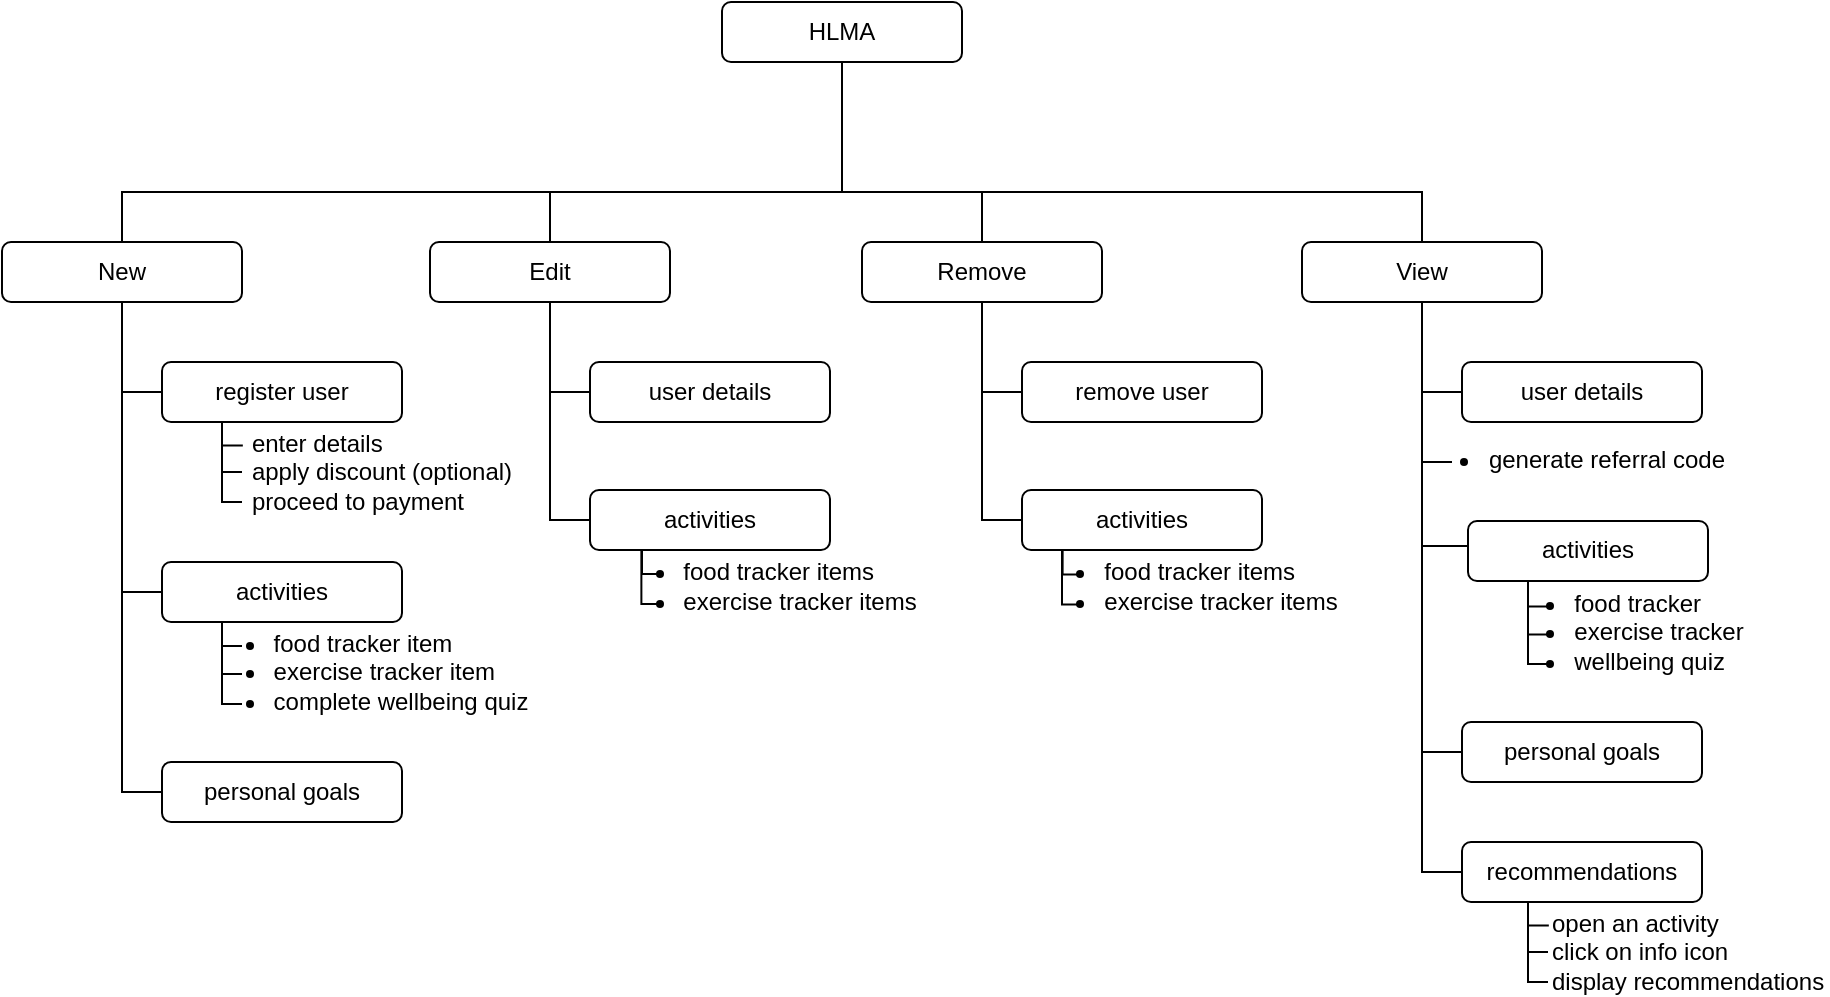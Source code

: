 <mxfile version="20.4.2" type="github">
  <diagram id="dJ-ZJHIauLftcZxrPgYS" name="Page-1">
    <mxGraphModel dx="1185" dy="628" grid="0" gridSize="10" guides="1" tooltips="1" connect="1" arrows="1" fold="1" page="0" pageScale="1" pageWidth="827" pageHeight="1169" math="0" shadow="0">
      <root>
        <mxCell id="0" />
        <mxCell id="1" parent="0" />
        <mxCell id="zJoKeCBBQLFJ8sPPTKAs-1" value="HLMA" style="rounded=1;whiteSpace=wrap;html=1;" vertex="1" parent="1">
          <mxGeometry x="360" y="100" width="120" height="30" as="geometry" />
        </mxCell>
        <mxCell id="zJoKeCBBQLFJ8sPPTKAs-17" style="edgeStyle=orthogonalEdgeStyle;rounded=0;orthogonalLoop=1;jettySize=auto;html=1;entryX=0;entryY=0.5;entryDx=0;entryDy=0;endArrow=none;endFill=0;" edge="1" parent="1" source="zJoKeCBBQLFJ8sPPTKAs-2" target="zJoKeCBBQLFJ8sPPTKAs-16">
          <mxGeometry relative="1" as="geometry" />
        </mxCell>
        <mxCell id="zJoKeCBBQLFJ8sPPTKAs-2" value="New" style="rounded=1;whiteSpace=wrap;html=1;" vertex="1" parent="1">
          <mxGeometry y="220" width="120" height="30" as="geometry" />
        </mxCell>
        <mxCell id="zJoKeCBBQLFJ8sPPTKAs-11" value="" style="edgeStyle=orthogonalEdgeStyle;rounded=0;orthogonalLoop=1;jettySize=auto;html=1;endArrow=none;endFill=0;entryX=0;entryY=0.5;entryDx=0;entryDy=0;" edge="1" parent="1" source="zJoKeCBBQLFJ8sPPTKAs-4" target="zJoKeCBBQLFJ8sPPTKAs-10">
          <mxGeometry relative="1" as="geometry" />
        </mxCell>
        <mxCell id="zJoKeCBBQLFJ8sPPTKAs-12" style="edgeStyle=orthogonalEdgeStyle;rounded=0;orthogonalLoop=1;jettySize=auto;html=1;exitX=0.5;exitY=0;exitDx=0;exitDy=0;entryX=0.5;entryY=1;entryDx=0;entryDy=0;endArrow=none;endFill=0;" edge="1" parent="1" source="zJoKeCBBQLFJ8sPPTKAs-4" target="zJoKeCBBQLFJ8sPPTKAs-1">
          <mxGeometry relative="1" as="geometry">
            <mxPoint x="310" y="215" as="sourcePoint" />
            <mxPoint x="414" y="125" as="targetPoint" />
            <Array as="points">
              <mxPoint x="274" y="195" />
              <mxPoint x="420" y="195" />
            </Array>
          </mxGeometry>
        </mxCell>
        <mxCell id="zJoKeCBBQLFJ8sPPTKAs-4" value="Edit" style="rounded=1;whiteSpace=wrap;html=1;" vertex="1" parent="1">
          <mxGeometry x="214" y="220" width="120" height="30" as="geometry" />
        </mxCell>
        <mxCell id="zJoKeCBBQLFJ8sPPTKAs-5" value="" style="edgeStyle=orthogonalEdgeStyle;rounded=0;orthogonalLoop=1;jettySize=auto;html=1;endArrow=none;endFill=0;entryX=0.5;entryY=1;entryDx=0;entryDy=0;" edge="1" parent="1" source="zJoKeCBBQLFJ8sPPTKAs-2" target="zJoKeCBBQLFJ8sPPTKAs-1">
          <mxGeometry relative="1" as="geometry">
            <mxPoint x="210" y="195" as="sourcePoint" />
            <mxPoint x="410" y="195" as="targetPoint" />
            <Array as="points">
              <mxPoint x="60" y="195" />
              <mxPoint x="420" y="195" />
            </Array>
          </mxGeometry>
        </mxCell>
        <mxCell id="zJoKeCBBQLFJ8sPPTKAs-8" style="edgeStyle=orthogonalEdgeStyle;rounded=0;orthogonalLoop=1;jettySize=auto;html=1;entryX=0.5;entryY=1;entryDx=0;entryDy=0;endArrow=none;endFill=0;exitX=0.5;exitY=0;exitDx=0;exitDy=0;" edge="1" parent="1" source="zJoKeCBBQLFJ8sPPTKAs-6" target="zJoKeCBBQLFJ8sPPTKAs-1">
          <mxGeometry relative="1" as="geometry">
            <mxPoint x="670.029" y="215" as="sourcePoint" />
            <mxPoint x="414" y="125" as="targetPoint" />
            <Array as="points">
              <mxPoint x="490" y="195" />
              <mxPoint x="420" y="195" />
            </Array>
          </mxGeometry>
        </mxCell>
        <mxCell id="zJoKeCBBQLFJ8sPPTKAs-15" style="edgeStyle=orthogonalEdgeStyle;rounded=0;orthogonalLoop=1;jettySize=auto;html=1;entryX=0;entryY=0.5;entryDx=0;entryDy=0;endArrow=none;endFill=0;" edge="1" parent="1" source="zJoKeCBBQLFJ8sPPTKAs-6" target="zJoKeCBBQLFJ8sPPTKAs-14">
          <mxGeometry relative="1" as="geometry" />
        </mxCell>
        <mxCell id="zJoKeCBBQLFJ8sPPTKAs-6" value="Remove" style="rounded=1;whiteSpace=wrap;html=1;" vertex="1" parent="1">
          <mxGeometry x="430" y="220" width="120" height="30" as="geometry" />
        </mxCell>
        <mxCell id="zJoKeCBBQLFJ8sPPTKAs-13" style="edgeStyle=orthogonalEdgeStyle;rounded=0;orthogonalLoop=1;jettySize=auto;html=1;entryX=0.5;entryY=1;entryDx=0;entryDy=0;endArrow=none;endFill=0;exitX=0.5;exitY=0;exitDx=0;exitDy=0;" edge="1" parent="1" source="zJoKeCBBQLFJ8sPPTKAs-9" target="zJoKeCBBQLFJ8sPPTKAs-1">
          <mxGeometry relative="1" as="geometry">
            <mxPoint x="670.0" y="225" as="sourcePoint" />
            <mxPoint x="414" y="135" as="targetPoint" />
            <Array as="points">
              <mxPoint x="710" y="195" />
              <mxPoint x="420" y="195" />
            </Array>
          </mxGeometry>
        </mxCell>
        <mxCell id="zJoKeCBBQLFJ8sPPTKAs-19" style="edgeStyle=orthogonalEdgeStyle;rounded=0;orthogonalLoop=1;jettySize=auto;html=1;entryX=0;entryY=0.5;entryDx=0;entryDy=0;endArrow=none;endFill=0;" edge="1" parent="1" source="zJoKeCBBQLFJ8sPPTKAs-9" target="zJoKeCBBQLFJ8sPPTKAs-18">
          <mxGeometry relative="1" as="geometry" />
        </mxCell>
        <mxCell id="zJoKeCBBQLFJ8sPPTKAs-9" value="View" style="rounded=1;whiteSpace=wrap;html=1;" vertex="1" parent="1">
          <mxGeometry x="650" y="220" width="120" height="30" as="geometry" />
        </mxCell>
        <mxCell id="zJoKeCBBQLFJ8sPPTKAs-10" value="user details" style="rounded=1;whiteSpace=wrap;html=1;" vertex="1" parent="1">
          <mxGeometry x="294" y="280" width="120" height="30" as="geometry" />
        </mxCell>
        <mxCell id="zJoKeCBBQLFJ8sPPTKAs-14" value="remove user" style="rounded=1;whiteSpace=wrap;html=1;" vertex="1" parent="1">
          <mxGeometry x="510" y="280" width="120" height="30" as="geometry" />
        </mxCell>
        <mxCell id="zJoKeCBBQLFJ8sPPTKAs-16" value="register user" style="rounded=1;whiteSpace=wrap;html=1;" vertex="1" parent="1">
          <mxGeometry x="80" y="280" width="120" height="30" as="geometry" />
        </mxCell>
        <mxCell id="zJoKeCBBQLFJ8sPPTKAs-18" value="user details" style="rounded=1;whiteSpace=wrap;html=1;" vertex="1" parent="1">
          <mxGeometry x="730" y="280" width="120" height="30" as="geometry" />
        </mxCell>
        <mxCell id="zJoKeCBBQLFJ8sPPTKAs-27" style="edgeStyle=orthogonalEdgeStyle;rounded=0;orthogonalLoop=1;jettySize=auto;html=1;entryX=0.25;entryY=1;entryDx=0;entryDy=0;endArrow=none;endFill=0;exitX=0.003;exitY=0.058;exitDx=0;exitDy=0;exitPerimeter=0;" edge="1" parent="1" source="zJoKeCBBQLFJ8sPPTKAs-22" target="zJoKeCBBQLFJ8sPPTKAs-16">
          <mxGeometry relative="1" as="geometry">
            <mxPoint x="110" y="330" as="sourcePoint" />
          </mxGeometry>
        </mxCell>
        <mxCell id="zJoKeCBBQLFJ8sPPTKAs-22" value="&lt;div style=&quot;text-align: left;&quot;&gt;enter details&lt;/div&gt;&lt;div style=&quot;text-align: left;&quot;&gt;apply discount (optional)&lt;/div&gt;&lt;div style=&quot;text-align: left;&quot;&gt;proceed to payment&lt;/div&gt;" style="text;html=1;strokeColor=none;fillColor=none;align=center;verticalAlign=middle;whiteSpace=wrap;rounded=0;" vertex="1" parent="1">
          <mxGeometry x="120" y="320" width="140" height="30" as="geometry" />
        </mxCell>
        <mxCell id="zJoKeCBBQLFJ8sPPTKAs-24" style="edgeStyle=orthogonalEdgeStyle;rounded=0;orthogonalLoop=1;jettySize=auto;html=1;entryX=0.5;entryY=1;entryDx=0;entryDy=0;endArrow=none;endFill=0;" edge="1" parent="1" source="zJoKeCBBQLFJ8sPPTKAs-23" target="zJoKeCBBQLFJ8sPPTKAs-2">
          <mxGeometry relative="1" as="geometry">
            <Array as="points">
              <mxPoint x="60" y="395" />
            </Array>
          </mxGeometry>
        </mxCell>
        <mxCell id="zJoKeCBBQLFJ8sPPTKAs-23" value="activities" style="rounded=1;whiteSpace=wrap;html=1;" vertex="1" parent="1">
          <mxGeometry x="80" y="380" width="120" height="30" as="geometry" />
        </mxCell>
        <mxCell id="zJoKeCBBQLFJ8sPPTKAs-36" style="edgeStyle=orthogonalEdgeStyle;rounded=0;orthogonalLoop=1;jettySize=auto;html=1;entryX=0.5;entryY=1;entryDx=0;entryDy=0;endArrow=none;endFill=0;exitX=0;exitY=0.5;exitDx=0;exitDy=0;" edge="1" parent="1" source="zJoKeCBBQLFJ8sPPTKAs-26" target="zJoKeCBBQLFJ8sPPTKAs-2">
          <mxGeometry relative="1" as="geometry">
            <Array as="points">
              <mxPoint x="60" y="495" />
            </Array>
          </mxGeometry>
        </mxCell>
        <mxCell id="zJoKeCBBQLFJ8sPPTKAs-26" value="personal goals" style="rounded=1;whiteSpace=wrap;html=1;" vertex="1" parent="1">
          <mxGeometry x="80" y="480" width="120" height="30" as="geometry" />
        </mxCell>
        <mxCell id="zJoKeCBBQLFJ8sPPTKAs-28" style="edgeStyle=orthogonalEdgeStyle;rounded=0;orthogonalLoop=1;jettySize=auto;html=1;entryX=0.25;entryY=1;entryDx=0;entryDy=0;endArrow=none;endFill=0;exitX=0;exitY=0.5;exitDx=0;exitDy=0;" edge="1" parent="1" source="zJoKeCBBQLFJ8sPPTKAs-22" target="zJoKeCBBQLFJ8sPPTKAs-16">
          <mxGeometry relative="1" as="geometry">
            <mxPoint x="120.0" y="340.87" as="sourcePoint" />
            <mxPoint x="109.58" y="329.13" as="targetPoint" />
          </mxGeometry>
        </mxCell>
        <mxCell id="zJoKeCBBQLFJ8sPPTKAs-31" style="edgeStyle=orthogonalEdgeStyle;rounded=0;orthogonalLoop=1;jettySize=auto;html=1;entryX=0.25;entryY=1;entryDx=0;entryDy=0;endArrow=none;endFill=0;" edge="1" parent="1" target="zJoKeCBBQLFJ8sPPTKAs-16">
          <mxGeometry relative="1" as="geometry">
            <mxPoint x="120" y="350" as="sourcePoint" />
            <mxPoint x="110" y="320" as="targetPoint" />
            <Array as="points">
              <mxPoint x="110" y="350" />
            </Array>
          </mxGeometry>
        </mxCell>
        <mxCell id="zJoKeCBBQLFJ8sPPTKAs-39" value="&lt;div style=&quot;&quot;&gt;&lt;ul&gt;&lt;li style=&quot;text-align: left;&quot;&gt;generate referral code&lt;/li&gt;&lt;/ul&gt;&lt;/div&gt;" style="text;html=1;strokeColor=none;fillColor=none;align=center;verticalAlign=middle;whiteSpace=wrap;rounded=0;" vertex="1" parent="1">
          <mxGeometry x="700" y="314" width="165" height="30" as="geometry" />
        </mxCell>
        <mxCell id="zJoKeCBBQLFJ8sPPTKAs-40" style="edgeStyle=orthogonalEdgeStyle;rounded=0;orthogonalLoop=1;jettySize=auto;html=1;entryX=0.5;entryY=1;entryDx=0;entryDy=0;endArrow=none;endFill=0;" edge="1" parent="1" target="zJoKeCBBQLFJ8sPPTKAs-9">
          <mxGeometry relative="1" as="geometry">
            <mxPoint x="725" y="330" as="sourcePoint" />
            <mxPoint x="715" y="310" as="targetPoint" />
            <Array as="points">
              <mxPoint x="725" y="330" />
              <mxPoint x="710" y="330" />
            </Array>
          </mxGeometry>
        </mxCell>
        <mxCell id="zJoKeCBBQLFJ8sPPTKAs-41" style="edgeStyle=orthogonalEdgeStyle;rounded=0;orthogonalLoop=1;jettySize=auto;html=1;entryX=0.25;entryY=1;entryDx=0;entryDy=0;endArrow=none;endFill=0;" edge="1" parent="1">
          <mxGeometry relative="1" as="geometry">
            <mxPoint x="120" y="422" as="sourcePoint" />
            <mxPoint x="110" y="410" as="targetPoint" />
          </mxGeometry>
        </mxCell>
        <mxCell id="zJoKeCBBQLFJ8sPPTKAs-43" style="edgeStyle=orthogonalEdgeStyle;rounded=0;orthogonalLoop=1;jettySize=auto;html=1;entryX=0.25;entryY=1;entryDx=0;entryDy=0;endArrow=none;endFill=0;" edge="1" parent="1" target="zJoKeCBBQLFJ8sPPTKAs-23">
          <mxGeometry relative="1" as="geometry">
            <mxPoint x="120" y="436" as="sourcePoint" />
            <mxPoint x="110.64" y="408.77" as="targetPoint" />
            <Array as="points">
              <mxPoint x="110" y="436" />
            </Array>
          </mxGeometry>
        </mxCell>
        <mxCell id="zJoKeCBBQLFJ8sPPTKAs-44" style="edgeStyle=orthogonalEdgeStyle;rounded=0;orthogonalLoop=1;jettySize=auto;html=1;entryX=0.25;entryY=1;entryDx=0;entryDy=0;endArrow=none;endFill=0;" edge="1" parent="1" target="zJoKeCBBQLFJ8sPPTKAs-23">
          <mxGeometry relative="1" as="geometry">
            <mxPoint x="120" y="451" as="sourcePoint" />
            <mxPoint x="110" y="411" as="targetPoint" />
            <Array as="points">
              <mxPoint x="110" y="451" />
            </Array>
          </mxGeometry>
        </mxCell>
        <mxCell id="zJoKeCBBQLFJ8sPPTKAs-46" style="edgeStyle=orthogonalEdgeStyle;rounded=0;orthogonalLoop=1;jettySize=auto;html=1;exitX=0;exitY=0.5;exitDx=0;exitDy=0;entryX=0.5;entryY=1;entryDx=0;entryDy=0;endArrow=none;endFill=0;" edge="1" parent="1" source="zJoKeCBBQLFJ8sPPTKAs-45" target="zJoKeCBBQLFJ8sPPTKAs-4">
          <mxGeometry relative="1" as="geometry" />
        </mxCell>
        <mxCell id="zJoKeCBBQLFJ8sPPTKAs-45" value="activities" style="rounded=1;whiteSpace=wrap;html=1;" vertex="1" parent="1">
          <mxGeometry x="294" y="344" width="120" height="30" as="geometry" />
        </mxCell>
        <mxCell id="zJoKeCBBQLFJ8sPPTKAs-47" value="&lt;div style=&quot;text-align: left;&quot;&gt;&lt;ul&gt;&lt;li&gt;food tracker item&lt;/li&gt;&lt;li&gt;exercise tracker item&lt;/li&gt;&lt;li&gt;complete wellbeing quiz&lt;/li&gt;&lt;/ul&gt;&lt;/div&gt;" style="text;html=1;strokeColor=none;fillColor=none;align=center;verticalAlign=middle;whiteSpace=wrap;rounded=0;" vertex="1" parent="1">
          <mxGeometry x="89" y="420" width="181" height="30" as="geometry" />
        </mxCell>
        <mxCell id="zJoKeCBBQLFJ8sPPTKAs-48" style="edgeStyle=orthogonalEdgeStyle;rounded=0;orthogonalLoop=1;jettySize=auto;html=1;entryX=0.218;entryY=0.982;entryDx=0;entryDy=0;endArrow=none;endFill=0;entryPerimeter=0;" edge="1" parent="1" target="zJoKeCBBQLFJ8sPPTKAs-45">
          <mxGeometry relative="1" as="geometry">
            <mxPoint x="330.0" y="386" as="sourcePoint" />
            <mxPoint x="320.0" y="374" as="targetPoint" />
            <Array as="points">
              <mxPoint x="320" y="386" />
              <mxPoint x="320" y="374" />
            </Array>
          </mxGeometry>
        </mxCell>
        <mxCell id="zJoKeCBBQLFJ8sPPTKAs-49" style="edgeStyle=orthogonalEdgeStyle;rounded=0;orthogonalLoop=1;jettySize=auto;html=1;entryX=0.214;entryY=0.992;entryDx=0;entryDy=0;endArrow=none;endFill=0;entryPerimeter=0;" edge="1" parent="1" target="zJoKeCBBQLFJ8sPPTKAs-45">
          <mxGeometry relative="1" as="geometry">
            <mxPoint x="330.0" y="401" as="sourcePoint" />
            <mxPoint x="320.0" y="375" as="targetPoint" />
            <Array as="points">
              <mxPoint x="320" y="401" />
            </Array>
          </mxGeometry>
        </mxCell>
        <mxCell id="zJoKeCBBQLFJ8sPPTKAs-50" value="&lt;div style=&quot;text-align: left;&quot;&gt;&lt;ul&gt;&lt;li&gt;food tracker items&lt;/li&gt;&lt;li&gt;exercise tracker items&lt;/li&gt;&lt;/ul&gt;&lt;/div&gt;" style="text;html=1;strokeColor=none;fillColor=none;align=center;verticalAlign=middle;whiteSpace=wrap;rounded=0;" vertex="1" parent="1">
          <mxGeometry x="298" y="377" width="162" height="30" as="geometry" />
        </mxCell>
        <mxCell id="zJoKeCBBQLFJ8sPPTKAs-56" style="edgeStyle=orthogonalEdgeStyle;rounded=0;orthogonalLoop=1;jettySize=auto;html=1;entryX=0.5;entryY=1;entryDx=0;entryDy=0;endArrow=none;endFill=0;" edge="1" parent="1" source="zJoKeCBBQLFJ8sPPTKAs-55" target="zJoKeCBBQLFJ8sPPTKAs-6">
          <mxGeometry relative="1" as="geometry">
            <Array as="points">
              <mxPoint x="490" y="359" />
            </Array>
          </mxGeometry>
        </mxCell>
        <mxCell id="zJoKeCBBQLFJ8sPPTKAs-55" value="activities" style="rounded=1;whiteSpace=wrap;html=1;" vertex="1" parent="1">
          <mxGeometry x="510" y="344" width="120" height="30" as="geometry" />
        </mxCell>
        <mxCell id="zJoKeCBBQLFJ8sPPTKAs-57" value="&lt;div style=&quot;text-align: left;&quot;&gt;&lt;ul&gt;&lt;li&gt;food tracker items&lt;/li&gt;&lt;li&gt;exercise tracker items&lt;/li&gt;&lt;/ul&gt;&lt;/div&gt;" style="text;html=1;strokeColor=none;fillColor=none;align=center;verticalAlign=middle;whiteSpace=wrap;rounded=0;" vertex="1" parent="1">
          <mxGeometry x="509" y="377" width="161" height="30" as="geometry" />
        </mxCell>
        <mxCell id="zJoKeCBBQLFJ8sPPTKAs-63" style="edgeStyle=orthogonalEdgeStyle;rounded=0;orthogonalLoop=1;jettySize=auto;html=1;entryX=0.25;entryY=1;entryDx=0;entryDy=0;endArrow=none;endFill=0;" edge="1" parent="1">
          <mxGeometry relative="1" as="geometry">
            <mxPoint x="540.32" y="386.24" as="sourcePoint" />
            <mxPoint x="530.32" y="374.24" as="targetPoint" />
          </mxGeometry>
        </mxCell>
        <mxCell id="zJoKeCBBQLFJ8sPPTKAs-64" style="edgeStyle=orthogonalEdgeStyle;rounded=0;orthogonalLoop=1;jettySize=auto;html=1;entryX=0.214;entryY=0.992;entryDx=0;entryDy=0;endArrow=none;endFill=0;entryPerimeter=0;" edge="1" parent="1">
          <mxGeometry relative="1" as="geometry">
            <mxPoint x="540.32" y="401.24" as="sourcePoint" />
            <mxPoint x="530" y="374.0" as="targetPoint" />
            <Array as="points">
              <mxPoint x="530.32" y="401.24" />
            </Array>
          </mxGeometry>
        </mxCell>
        <mxCell id="zJoKeCBBQLFJ8sPPTKAs-70" style="edgeStyle=orthogonalEdgeStyle;rounded=0;orthogonalLoop=1;jettySize=auto;html=1;entryX=0.5;entryY=1;entryDx=0;entryDy=0;endArrow=none;endFill=0;exitX=0;exitY=0.5;exitDx=0;exitDy=0;" edge="1" parent="1" source="zJoKeCBBQLFJ8sPPTKAs-65" target="zJoKeCBBQLFJ8sPPTKAs-9">
          <mxGeometry relative="1" as="geometry">
            <Array as="points">
              <mxPoint x="710" y="372" />
            </Array>
          </mxGeometry>
        </mxCell>
        <mxCell id="zJoKeCBBQLFJ8sPPTKAs-65" value="activities" style="rounded=1;whiteSpace=wrap;html=1;" vertex="1" parent="1">
          <mxGeometry x="733" y="359.49" width="120" height="30" as="geometry" />
        </mxCell>
        <mxCell id="zJoKeCBBQLFJ8sPPTKAs-66" style="edgeStyle=orthogonalEdgeStyle;rounded=0;orthogonalLoop=1;jettySize=auto;html=1;entryX=0.25;entryY=1;entryDx=0;entryDy=0;endArrow=none;endFill=0;" edge="1" parent="1">
          <mxGeometry relative="1" as="geometry">
            <mxPoint x="773" y="402.25" as="sourcePoint" />
            <mxPoint x="763" y="390.49" as="targetPoint" />
          </mxGeometry>
        </mxCell>
        <mxCell id="zJoKeCBBQLFJ8sPPTKAs-67" style="edgeStyle=orthogonalEdgeStyle;rounded=0;orthogonalLoop=1;jettySize=auto;html=1;entryX=0.25;entryY=1;entryDx=0;entryDy=0;endArrow=none;endFill=0;" edge="1" parent="1">
          <mxGeometry relative="1" as="geometry">
            <mxPoint x="773" y="416.25" as="sourcePoint" />
            <mxPoint x="763.0" y="390.49" as="targetPoint" />
            <Array as="points">
              <mxPoint x="763" y="416.49" />
            </Array>
          </mxGeometry>
        </mxCell>
        <mxCell id="zJoKeCBBQLFJ8sPPTKAs-68" style="edgeStyle=orthogonalEdgeStyle;rounded=0;orthogonalLoop=1;jettySize=auto;html=1;entryX=0.25;entryY=1;entryDx=0;entryDy=0;endArrow=none;endFill=0;" edge="1" parent="1">
          <mxGeometry relative="1" as="geometry">
            <mxPoint x="773" y="431" as="sourcePoint" />
            <mxPoint x="763.0" y="389.49" as="targetPoint" />
            <Array as="points">
              <mxPoint x="763" y="431" />
            </Array>
          </mxGeometry>
        </mxCell>
        <mxCell id="zJoKeCBBQLFJ8sPPTKAs-69" value="&lt;div style=&quot;text-align: left;&quot;&gt;&lt;ul&gt;&lt;li&gt;food tracker&lt;/li&gt;&lt;li&gt;exercise tracker&lt;/li&gt;&lt;li&gt;wellbeing quiz&lt;/li&gt;&lt;/ul&gt;&lt;/div&gt;" style="text;html=1;strokeColor=none;fillColor=none;align=center;verticalAlign=middle;whiteSpace=wrap;rounded=0;" vertex="1" parent="1">
          <mxGeometry x="729" y="400" width="159" height="30" as="geometry" />
        </mxCell>
        <mxCell id="zJoKeCBBQLFJ8sPPTKAs-76" style="edgeStyle=orthogonalEdgeStyle;rounded=0;orthogonalLoop=1;jettySize=auto;html=1;exitX=0;exitY=0.5;exitDx=0;exitDy=0;entryX=0.5;entryY=1;entryDx=0;entryDy=0;endArrow=none;endFill=0;" edge="1" parent="1" source="zJoKeCBBQLFJ8sPPTKAs-75" target="zJoKeCBBQLFJ8sPPTKAs-9">
          <mxGeometry relative="1" as="geometry" />
        </mxCell>
        <mxCell id="zJoKeCBBQLFJ8sPPTKAs-75" value="personal goals" style="rounded=1;whiteSpace=wrap;html=1;" vertex="1" parent="1">
          <mxGeometry x="730" y="460" width="120" height="30" as="geometry" />
        </mxCell>
        <mxCell id="zJoKeCBBQLFJ8sPPTKAs-78" style="edgeStyle=orthogonalEdgeStyle;rounded=0;orthogonalLoop=1;jettySize=auto;html=1;exitX=0;exitY=0.5;exitDx=0;exitDy=0;entryX=0.5;entryY=1;entryDx=0;entryDy=0;endArrow=none;endFill=0;" edge="1" parent="1" source="zJoKeCBBQLFJ8sPPTKAs-77" target="zJoKeCBBQLFJ8sPPTKAs-9">
          <mxGeometry relative="1" as="geometry" />
        </mxCell>
        <mxCell id="zJoKeCBBQLFJ8sPPTKAs-77" value="recommendations" style="rounded=1;whiteSpace=wrap;html=1;" vertex="1" parent="1">
          <mxGeometry x="730" y="520" width="120" height="30" as="geometry" />
        </mxCell>
        <mxCell id="zJoKeCBBQLFJ8sPPTKAs-79" style="edgeStyle=orthogonalEdgeStyle;rounded=0;orthogonalLoop=1;jettySize=auto;html=1;entryX=0.25;entryY=1;entryDx=0;entryDy=0;endArrow=none;endFill=0;exitX=0.003;exitY=0.058;exitDx=0;exitDy=0;exitPerimeter=0;" edge="1" parent="1" source="zJoKeCBBQLFJ8sPPTKAs-80">
          <mxGeometry relative="1" as="geometry">
            <mxPoint x="763" y="570" as="sourcePoint" />
            <mxPoint x="763" y="550" as="targetPoint" />
          </mxGeometry>
        </mxCell>
        <mxCell id="zJoKeCBBQLFJ8sPPTKAs-80" value="&lt;div style=&quot;&quot;&gt;open an activity&lt;/div&gt;&lt;div style=&quot;&quot;&gt;click on info icon&lt;/div&gt;&lt;div style=&quot;&quot;&gt;display recommendations&lt;/div&gt;" style="text;html=1;strokeColor=none;fillColor=none;align=left;verticalAlign=middle;whiteSpace=wrap;rounded=0;" vertex="1" parent="1">
          <mxGeometry x="773" y="560" width="140" height="30" as="geometry" />
        </mxCell>
        <mxCell id="zJoKeCBBQLFJ8sPPTKAs-81" style="edgeStyle=orthogonalEdgeStyle;rounded=0;orthogonalLoop=1;jettySize=auto;html=1;entryX=0.25;entryY=1;entryDx=0;entryDy=0;endArrow=none;endFill=0;exitX=0;exitY=0.5;exitDx=0;exitDy=0;" edge="1" parent="1" source="zJoKeCBBQLFJ8sPPTKAs-80">
          <mxGeometry relative="1" as="geometry">
            <mxPoint x="773" y="580.87" as="sourcePoint" />
            <mxPoint x="763" y="550" as="targetPoint" />
          </mxGeometry>
        </mxCell>
        <mxCell id="zJoKeCBBQLFJ8sPPTKAs-82" style="edgeStyle=orthogonalEdgeStyle;rounded=0;orthogonalLoop=1;jettySize=auto;html=1;entryX=0.25;entryY=1;entryDx=0;entryDy=0;endArrow=none;endFill=0;" edge="1" parent="1">
          <mxGeometry relative="1" as="geometry">
            <mxPoint x="773" y="590" as="sourcePoint" />
            <mxPoint x="763" y="550" as="targetPoint" />
            <Array as="points">
              <mxPoint x="763" y="590" />
            </Array>
          </mxGeometry>
        </mxCell>
      </root>
    </mxGraphModel>
  </diagram>
</mxfile>
